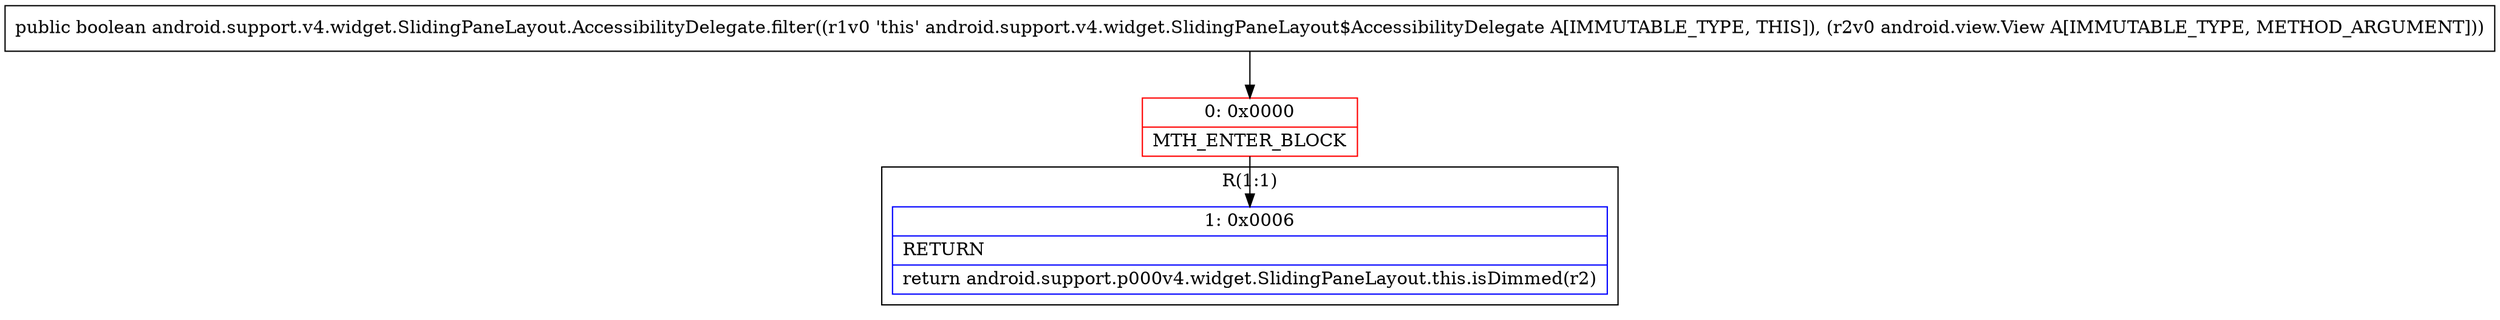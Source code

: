 digraph "CFG forandroid.support.v4.widget.SlidingPaneLayout.AccessibilityDelegate.filter(Landroid\/view\/View;)Z" {
subgraph cluster_Region_1576548332 {
label = "R(1:1)";
node [shape=record,color=blue];
Node_1 [shape=record,label="{1\:\ 0x0006|RETURN\l|return android.support.p000v4.widget.SlidingPaneLayout.this.isDimmed(r2)\l}"];
}
Node_0 [shape=record,color=red,label="{0\:\ 0x0000|MTH_ENTER_BLOCK\l}"];
MethodNode[shape=record,label="{public boolean android.support.v4.widget.SlidingPaneLayout.AccessibilityDelegate.filter((r1v0 'this' android.support.v4.widget.SlidingPaneLayout$AccessibilityDelegate A[IMMUTABLE_TYPE, THIS]), (r2v0 android.view.View A[IMMUTABLE_TYPE, METHOD_ARGUMENT])) }"];
MethodNode -> Node_0;
Node_0 -> Node_1;
}

